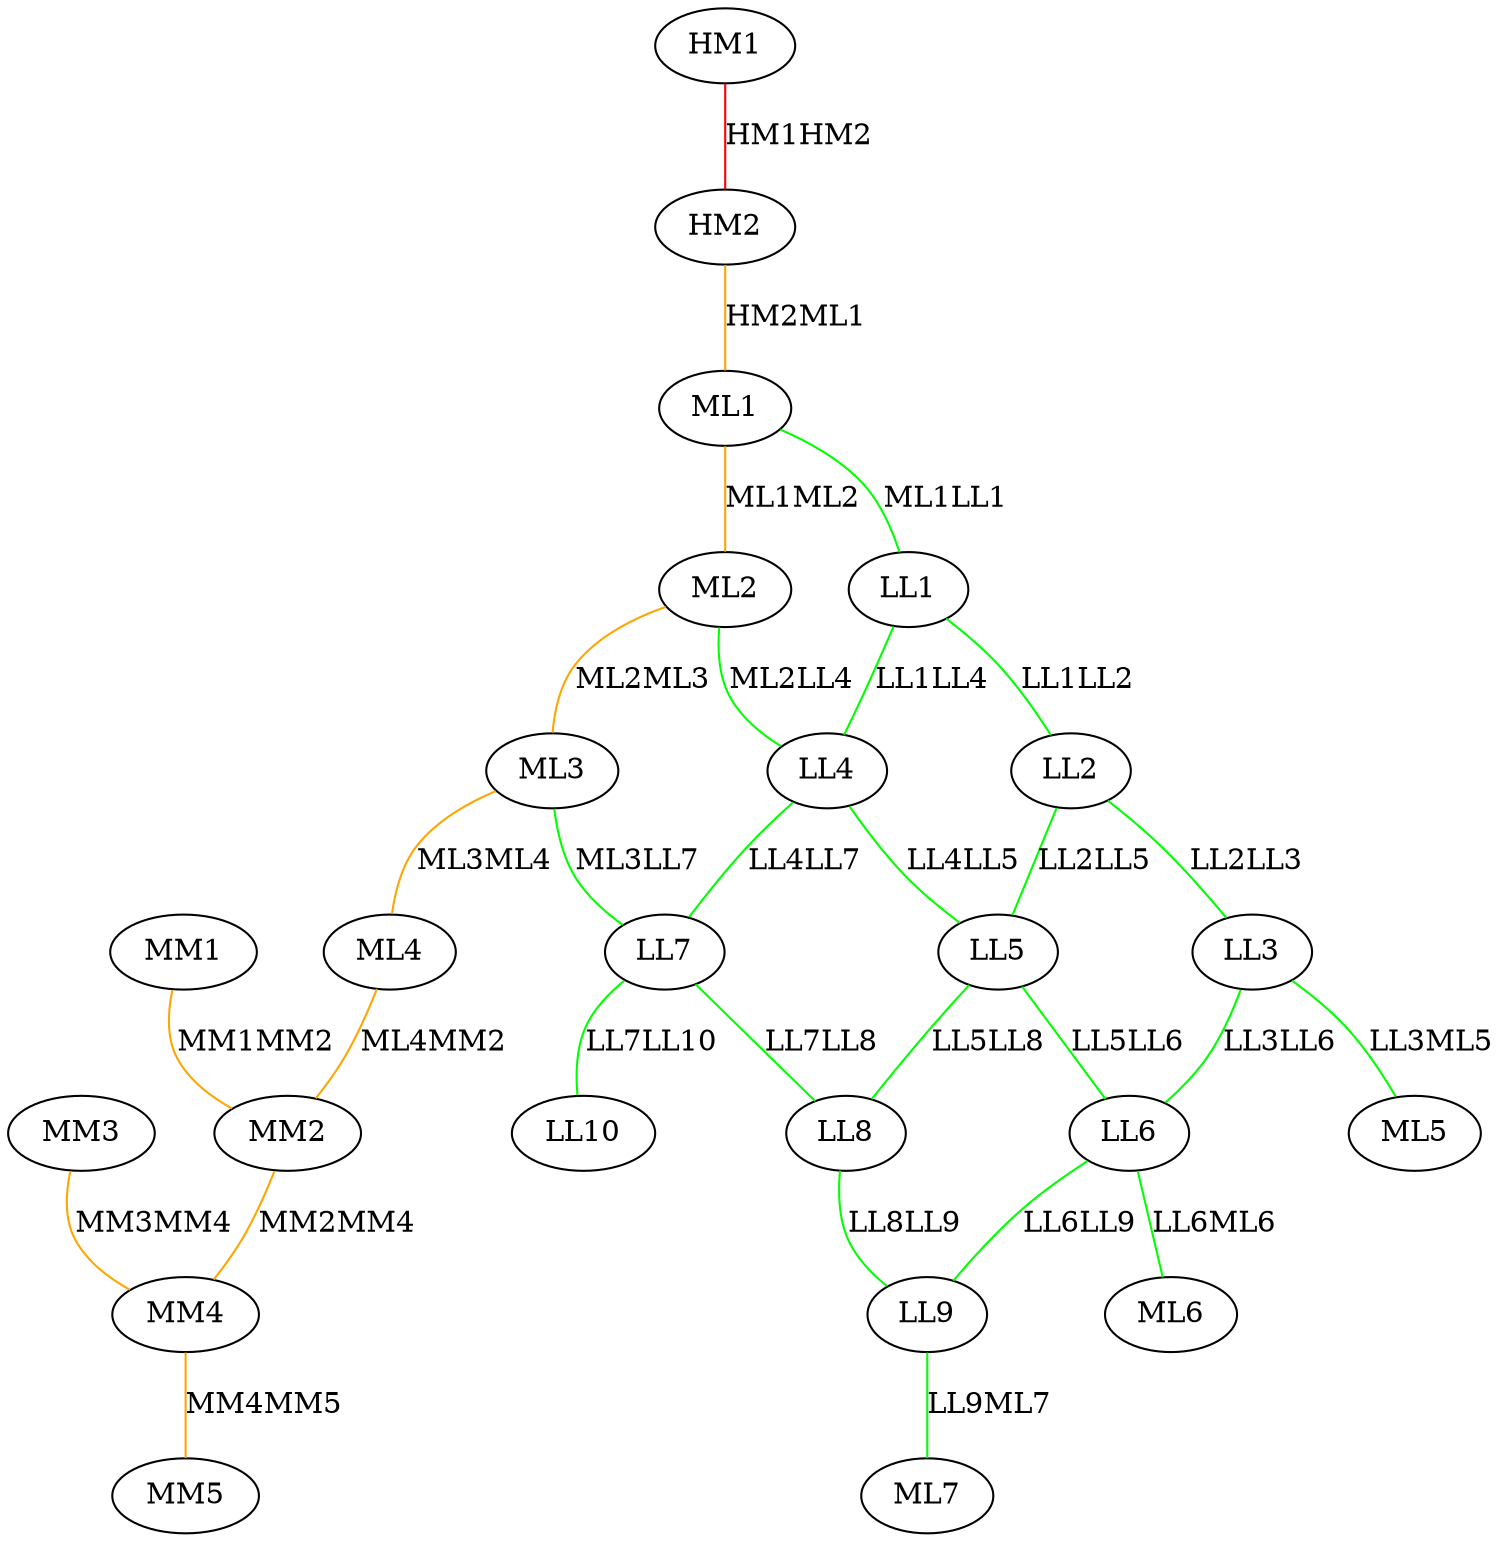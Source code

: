 graph xmpl
{

{HM1--HM2[label="HM1HM2" weight=70 color="red"]};
{MM1--MM2[label="MM1MM2" weight=50 color="orange"]};
{MM3--MM4[label="MM3MM4" weight=50 color="orange"]};
{MM4--MM5[label="MM4MM5" weight=50 color="orange"]};
{HM2--ML1[label="HM2ML1" weight=50 color="orange"]};
{ML1--ML2[label="ML1ML2" weight=50 color="orange"]};
{ML2--ML3[label="ML2ML3" weight=50 color="orange"]};
{ML3--ML4[label="ML3ML4" weight=50 color="orange"]};
{ML4--MM2[label="ML4MM2" weight=50 color="orange"]};
{MM2--MM4[label="MM2MM4" weight=50 color="orange"]};
{ML1--LL1[label="ML1LL1" weight=30 color="green"]};
{LL1--LL2[label="LL1LL2" weight=30 color="green"]};
{LL2--LL3[label="LL2LL3" weight=30 color="green"]};
{LL3--ML5[label="LL3ML5" weight=30 color="green"]};
{ML2--LL4[label="ML2LL4" weight=30 color="green"]};
{LL4--LL5[label="LL4LL5" weight=30 color="green"]};
{LL5--LL6[label="LL5LL6" weight=30 color="green"]};
{LL6--ML6[label="LL6ML6" weight=30 color="green"]};
{ML3--LL7[label="ML3LL7" weight=30 color="green"]};
{LL7--LL8[label="LL7LL8" weight=30 color="green"]};
{LL8--LL9[label="LL8LL9" weight=30 color="green"]};
{LL9--ML7[label="LL9ML7" weight=30 color="green"]};
{LL1--LL4[label="LL1LL4" weight=30 color="green"]};
{LL2--LL5[label="LL2LL5" weight=30 color="green"]};
{LL3--LL6[label="LL3LL6" weight=30 color="green"]};
{LL4--LL7[label="LL4LL7" weight=30 color="green"]};
{LL5--LL8[label="LL5LL8" weight=30 color="green"]};
{LL6--LL9[label="LL6LL9" weight=30 color="green"]};
{LL7--LL10[label="LL7LL10" weight=30 color="green"]};
}
